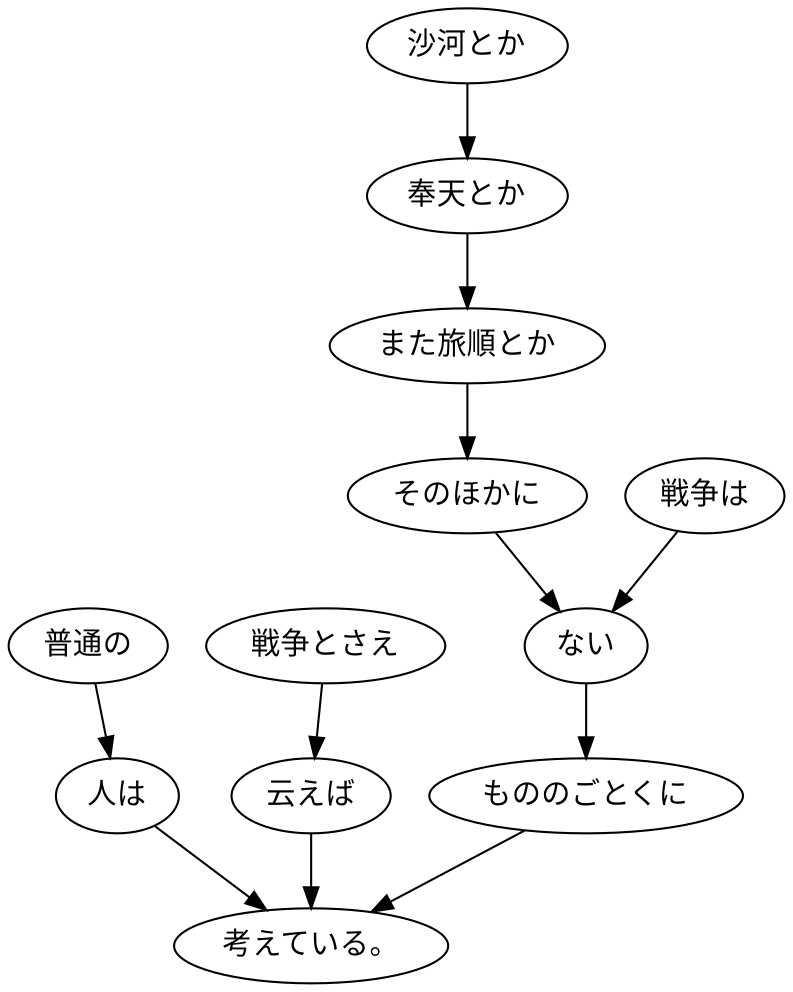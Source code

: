 digraph graph5022 {
	node0 [label="普通の"];
	node1 [label="人は"];
	node2 [label="戦争とさえ"];
	node3 [label="云えば"];
	node4 [label="沙河とか"];
	node5 [label="奉天とか"];
	node6 [label="また旅順とか"];
	node7 [label="そのほかに"];
	node8 [label="戦争は"];
	node9 [label="ない"];
	node10 [label="もののごとくに"];
	node11 [label="考えている。"];
	node0 -> node1;
	node1 -> node11;
	node2 -> node3;
	node3 -> node11;
	node4 -> node5;
	node5 -> node6;
	node6 -> node7;
	node7 -> node9;
	node8 -> node9;
	node9 -> node10;
	node10 -> node11;
}
